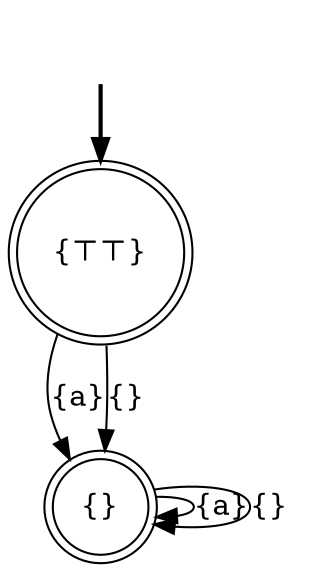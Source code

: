 digraph {
	fake0 [style=invisible]
	"{⊤⊤}" [root=true shape=doublecircle]
	"{}" [shape=doublecircle]
	fake0 -> "{⊤⊤}" [style=bold]
	"{⊤⊤}" -> "{}" [label="{a}"]
	"{}" -> "{}" [label="{a}"]
	"{}" -> "{}" [label="{}"]
	"{⊤⊤}" -> "{}" [label="{}"]
}

